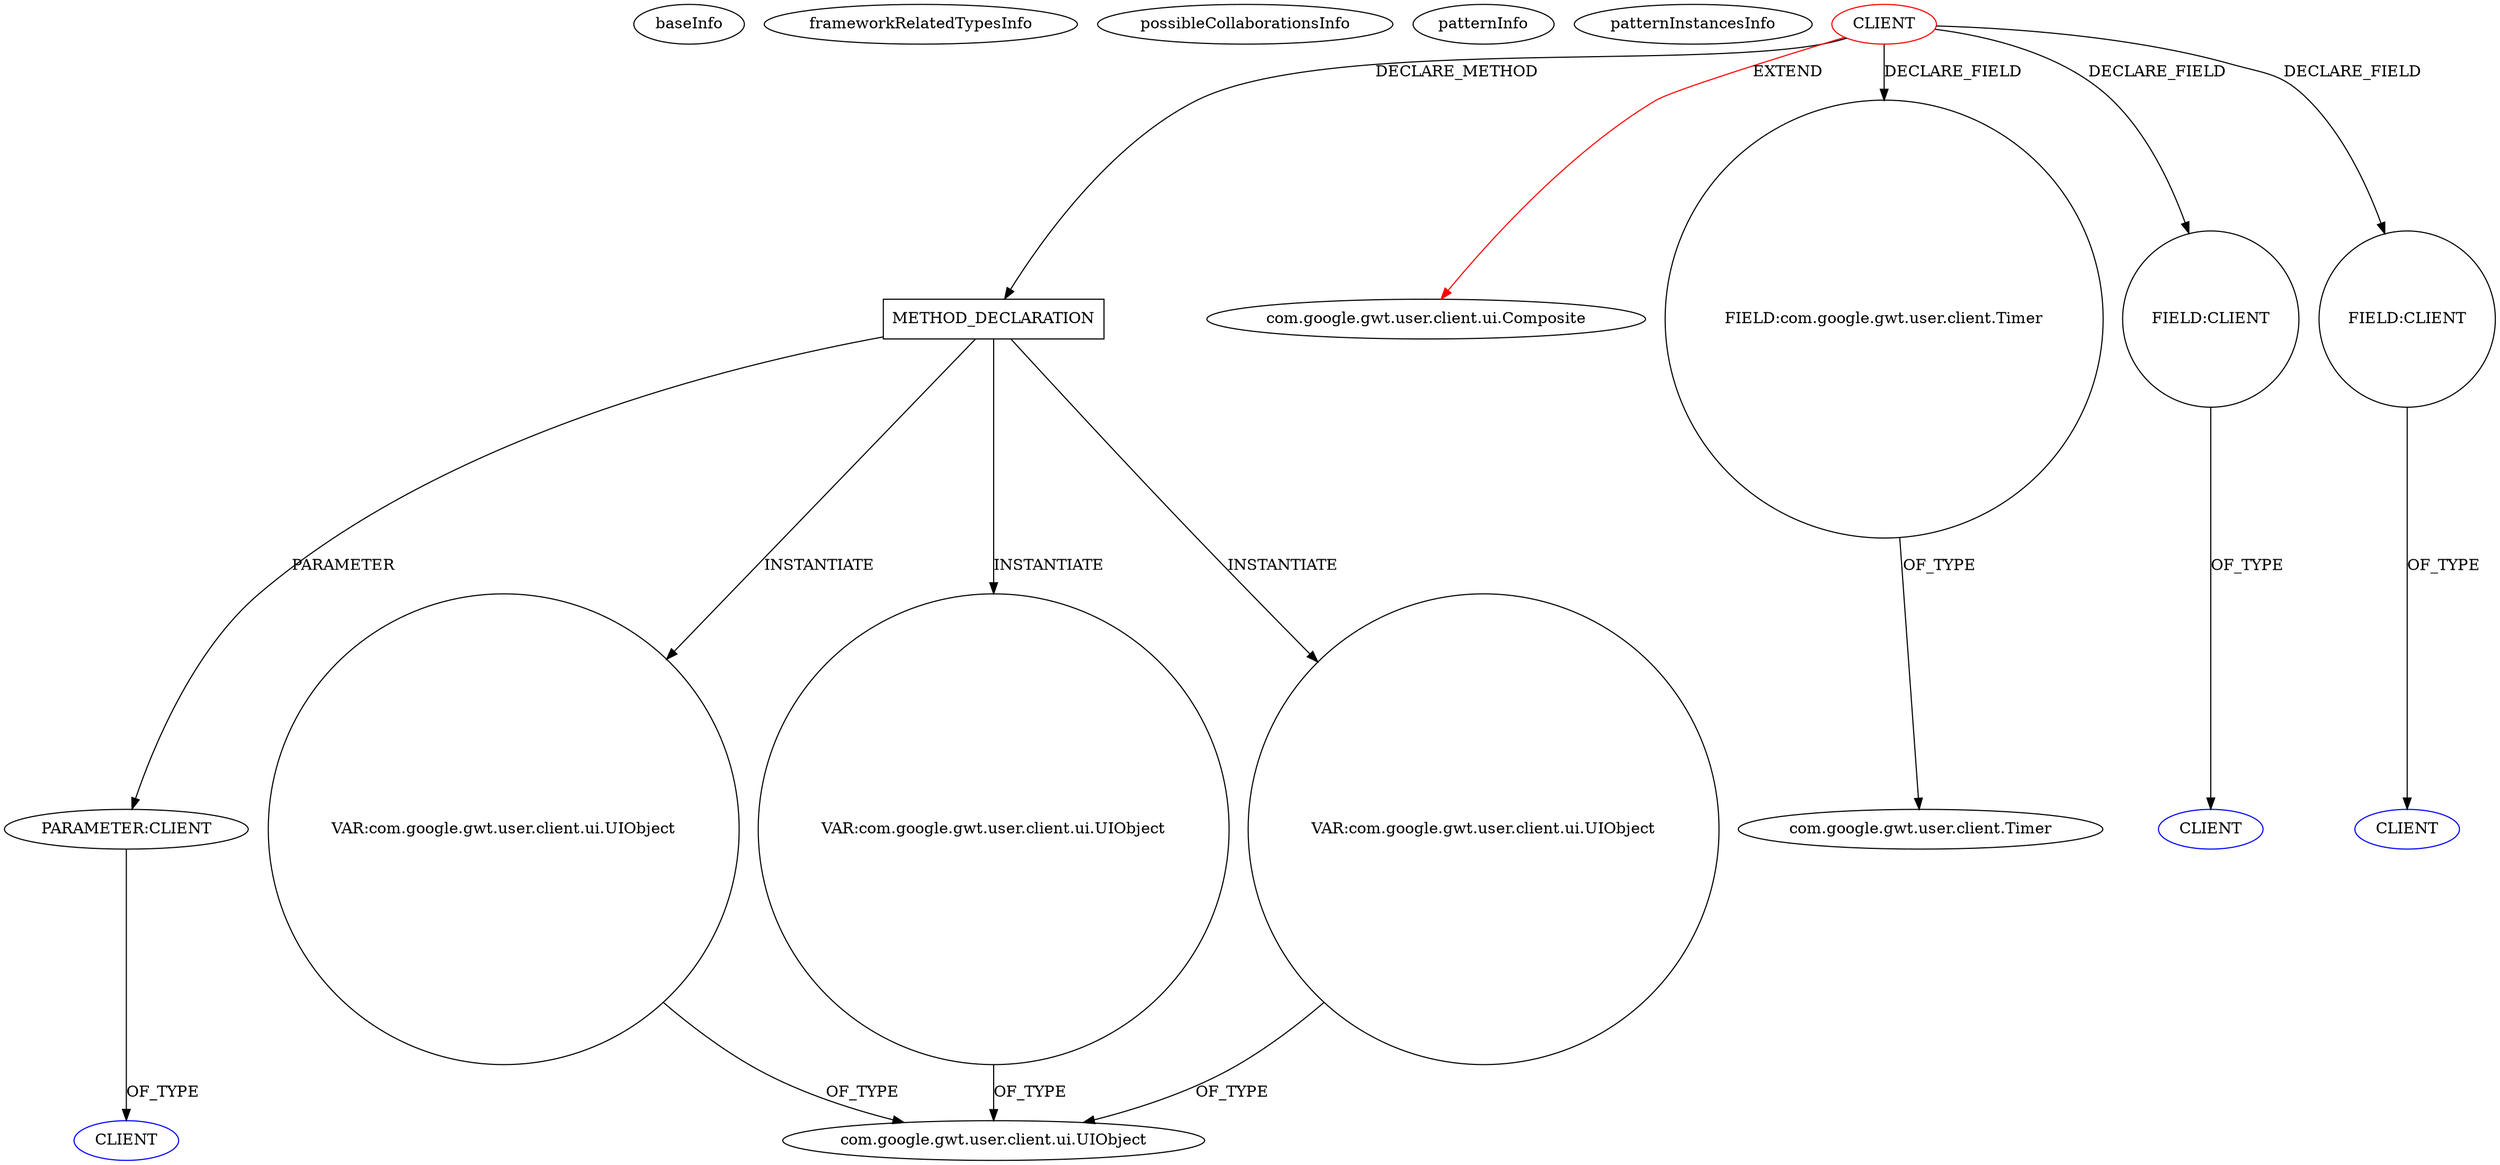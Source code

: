 digraph {
baseInfo[graphId=21,category="pattern",isAnonymous=false,possibleRelation=false]
frameworkRelatedTypesInfo[0="com.google.gwt.user.client.ui.Composite"]
possibleCollaborationsInfo[]
patternInfo[frequency=2.0,patternRootClient=0]
patternInstancesInfo[0="WSDOT-WSDOT-Search-GWT~/WSDOT-WSDOT-Search-GWT/WSDOT-Search-GWT-master/src/gov/wa/wsdot/search/client/SearchWidget.java~SearchWidget~449",1="vlapan-PhotoBank~/vlapan-PhotoBank/PhotoBank-master/src/com/vlapan/gwt/photobank/client/ui/NotificationPanel.java~NotificationPanel~4614"]
316[label="PARAMETER:CLIENT",vertexType="PARAMETER_DECLARATION",isFrameworkType=false]
315[label="METHOD_DECLARATION",vertexType="CLIENT_METHOD_DECLARATION",isFrameworkType=false,shape=box]
0[label="CLIENT",vertexType="ROOT_CLIENT_CLASS_DECLARATION",isFrameworkType=false,color=red]
1[label="com.google.gwt.user.client.ui.Composite",vertexType="FRAMEWORK_CLASS_TYPE",isFrameworkType=false]
38[label="FIELD:com.google.gwt.user.client.Timer",vertexType="FIELD_DECLARATION",isFrameworkType=false,shape=circle]
369[label="VAR:com.google.gwt.user.client.ui.UIObject",vertexType="VARIABLE_EXPRESION",isFrameworkType=false,shape=circle]
394[label="VAR:com.google.gwt.user.client.ui.UIObject",vertexType="VARIABLE_EXPRESION",isFrameworkType=false,shape=circle]
345[label="VAR:com.google.gwt.user.client.ui.UIObject",vertexType="VARIABLE_EXPRESION",isFrameworkType=false,shape=circle]
40[label="FIELD:CLIENT",vertexType="FIELD_DECLARATION",isFrameworkType=false,shape=circle]
15[label="FIELD:CLIENT",vertexType="FIELD_DECLARATION",isFrameworkType=false,shape=circle]
41[label="CLIENT",vertexType="REFERENCE_CLIENT_CLASS_DECLARATION",isFrameworkType=false,color=blue]
317[label="CLIENT",vertexType="REFERENCE_CLIENT_CLASS_DECLARATION",isFrameworkType=false,color=blue]
16[label="CLIENT",vertexType="REFERENCE_CLIENT_CLASS_DECLARATION",isFrameworkType=false,color=blue]
75[label="com.google.gwt.user.client.ui.UIObject",vertexType="FRAMEWORK_CLASS_TYPE",isFrameworkType=false]
39[label="com.google.gwt.user.client.Timer",vertexType="FRAMEWORK_CLASS_TYPE",isFrameworkType=false]
345->75[label="OF_TYPE"]
315->316[label="PARAMETER"]
0->38[label="DECLARE_FIELD"]
315->369[label="INSTANTIATE"]
315->394[label="INSTANTIATE"]
0->1[label="EXTEND",color=red]
316->317[label="OF_TYPE"]
40->41[label="OF_TYPE"]
38->39[label="OF_TYPE"]
394->75[label="OF_TYPE"]
0->315[label="DECLARE_METHOD"]
0->40[label="DECLARE_FIELD"]
15->16[label="OF_TYPE"]
315->345[label="INSTANTIATE"]
369->75[label="OF_TYPE"]
0->15[label="DECLARE_FIELD"]
}
